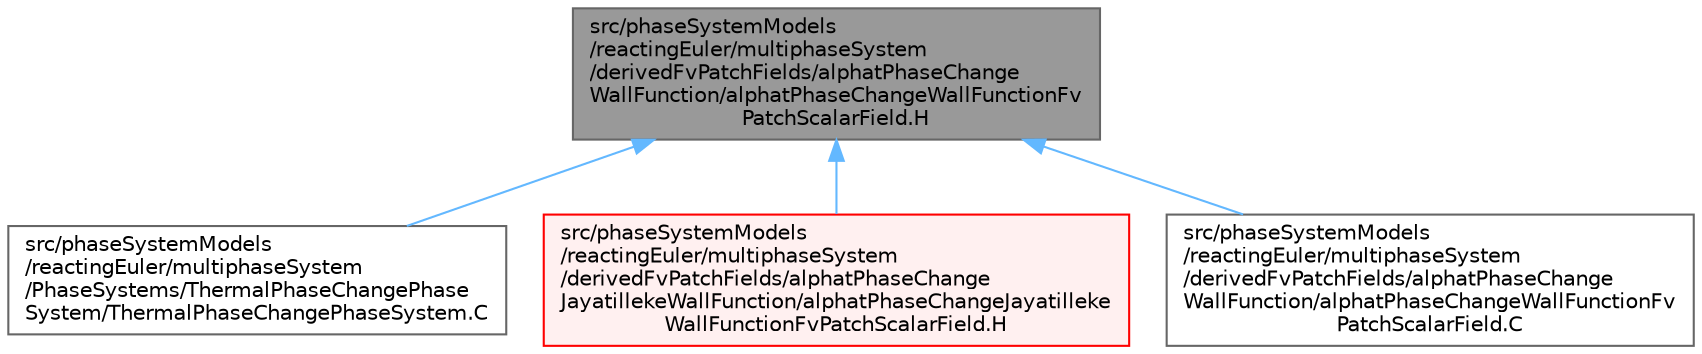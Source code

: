 digraph "src/phaseSystemModels/reactingEuler/multiphaseSystem/derivedFvPatchFields/alphatPhaseChangeWallFunction/alphatPhaseChangeWallFunctionFvPatchScalarField.H"
{
 // LATEX_PDF_SIZE
  bgcolor="transparent";
  edge [fontname=Helvetica,fontsize=10,labelfontname=Helvetica,labelfontsize=10];
  node [fontname=Helvetica,fontsize=10,shape=box,height=0.2,width=0.4];
  Node1 [id="Node000001",label="src/phaseSystemModels\l/reactingEuler/multiphaseSystem\l/derivedFvPatchFields/alphatPhaseChange\lWallFunction/alphatPhaseChangeWallFunctionFv\lPatchScalarField.H",height=0.2,width=0.4,color="gray40", fillcolor="grey60", style="filled", fontcolor="black",tooltip=" "];
  Node1 -> Node2 [id="edge1_Node000001_Node000002",dir="back",color="steelblue1",style="solid",tooltip=" "];
  Node2 [id="Node000002",label="src/phaseSystemModels\l/reactingEuler/multiphaseSystem\l/PhaseSystems/ThermalPhaseChangePhase\lSystem/ThermalPhaseChangePhaseSystem.C",height=0.2,width=0.4,color="grey40", fillcolor="white", style="filled",URL="$ThermalPhaseChangePhaseSystem_8C.html",tooltip=" "];
  Node1 -> Node3 [id="edge2_Node000001_Node000003",dir="back",color="steelblue1",style="solid",tooltip=" "];
  Node3 [id="Node000003",label="src/phaseSystemModels\l/reactingEuler/multiphaseSystem\l/derivedFvPatchFields/alphatPhaseChange\lJayatillekeWallFunction/alphatPhaseChangeJayatilleke\lWallFunctionFvPatchScalarField.H",height=0.2,width=0.4,color="red", fillcolor="#FFF0F0", style="filled",URL="$alphatPhaseChangeJayatillekeWallFunctionFvPatchScalarField_8H.html",tooltip=" "];
  Node1 -> Node11 [id="edge3_Node000001_Node000011",dir="back",color="steelblue1",style="solid",tooltip=" "];
  Node11 [id="Node000011",label="src/phaseSystemModels\l/reactingEuler/multiphaseSystem\l/derivedFvPatchFields/alphatPhaseChange\lWallFunction/alphatPhaseChangeWallFunctionFv\lPatchScalarField.C",height=0.2,width=0.4,color="grey40", fillcolor="white", style="filled",URL="$alphatPhaseChangeWallFunctionFvPatchScalarField_8C.html",tooltip=" "];
}
